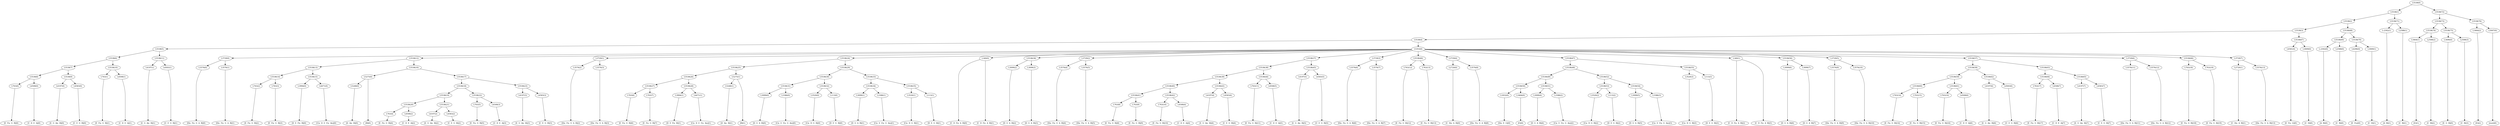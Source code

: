 digraph sample{
"L763(0)"->"[E  Fis  G  B](0)"
"L4508(0)"->"[C  D  E  A](0)"
"L5538(8)"->"L763(0)"
"L5538(8)"->"L4508(0)"
"L4197(0)"->"[E  G  Ais  B](0)"
"L4583(0)"->"[C  E  G  B](0)"
"L5538(9)"->"L4197(0)"
"L5538(9)"->"L4583(0)"
"L5538(7)"->"L5538(8)"
"L5538(7)"->"L5538(9)"
"L763(1)"->"[E  Fis  G  B](1)"
"L4508(1)"->"[C  D  E  A](1)"
"L5538(10)"->"L763(1)"
"L5538(10)"->"L4508(1)"
"L5538(6)"->"L5538(7)"
"L5538(6)"->"L5538(10)"
"L4197(1)"->"[E  G  Ais  B](1)"
"L4583(1)"->"[C  E  G  B](1)"
"L5538(11)"->"L4197(1)"
"L5538(11)"->"L4583(1)"
"L5538(5)"->"L5538(6)"
"L5538(5)"->"L5538(11)"
"L3576(0)"->"[Dis  Fis  G  A  B](0)"
"L3576(1)"->"[Dis  Fis  G  A  B](1)"
"L3729(0)"->"L3576(0)"
"L3729(0)"->"L3576(1)"
"L763(2)"->"[E  Fis  G  B](2)"
"L763(3)"->"[E  Fis  G  B](3)"
"L5538(14)"->"L763(2)"
"L5538(14)"->"L763(3)"
"L3994(0)"->"[D  E  Fis  B](0)"
"L4471(0)"->"[Cis  D  E  Fis  Ais](0)"
"L5538(15)"->"L3994(0)"
"L5538(15)"->"L4471(0)"
"L5538(13)"->"L5538(14)"
"L5538(13)"->"L5538(15)"
"L5248(0)"->"[D  Ais  B](0)"
"L5275(0)"->"L5248(0)"
"L5275(0)"->"[B](0)"
"L763(4)"->"[E  Fis  G  B](4)"
"L4508(2)"->"[C  D  E  A](2)"
"L5538(20)"->"L763(4)"
"L5538(20)"->"L4508(2)"
"L4197(2)"->"[E  G  Ais  B](2)"
"L4583(2)"->"[C  E  G  B](2)"
"L5538(21)"->"L4197(2)"
"L5538(21)"->"L4583(2)"
"L5538(19)"->"L5538(20)"
"L5538(19)"->"L5538(21)"
"L763(5)"->"[E  Fis  G  B](5)"
"L4508(3)"->"[C  D  E  A](3)"
"L5538(22)"->"L763(5)"
"L5538(22)"->"L4508(3)"
"L5538(18)"->"L5538(19)"
"L5538(18)"->"L5538(22)"
"L4197(3)"->"[E  G  Ais  B](3)"
"L4583(3)"->"[C  E  G  B](3)"
"L5538(23)"->"L4197(3)"
"L5538(23)"->"L4583(3)"
"L5538(17)"->"L5538(18)"
"L5538(17)"->"L5538(23)"
"L5538(16)"->"L5275(0)"
"L5538(16)"->"L5538(17)"
"L5538(12)"->"L5538(13)"
"L5538(12)"->"L5538(16)"
"L3576(2)"->"[Dis  Fis  G  A  B](2)"
"L3576(3)"->"[Dis  Fis  G  A  B](3)"
"L3729(1)"->"L3576(2)"
"L3729(1)"->"L3576(3)"
"L763(6)"->"[E  Fis  G  B](6)"
"L763(7)"->"[E  Fis  G  B](7)"
"L5538(27)"->"L763(6)"
"L5538(27)"->"L763(7)"
"L3994(1)"->"[D  E  Fis  B](1)"
"L4471(1)"->"[Cis  D  E  Fis  Ais](1)"
"L5538(28)"->"L3994(1)"
"L5538(28)"->"L4471(1)"
"L5538(26)"->"L5538(27)"
"L5538(26)"->"L5538(28)"
"L5248(1)"->"[D  Ais  B](1)"
"L5275(1)"->"L5248(1)"
"L5275(1)"->"[B](1)"
"L5538(25)"->"L5538(26)"
"L5538(25)"->"L5275(1)"
"L3099(0)"->"[D  G  A  B](0)"
"L3386(0)"->"[Cis  E  Fis  G  Ais](0)"
"L5538(31)"->"L3099(0)"
"L5538(31)"->"L3386(0)"
"L3520(0)"->"[Cis  D  G  B](0)"
"L113(0)"->"[D  E  G  B](0)"
"L5538(32)"->"L3520(0)"
"L5538(32)"->"L113(0)"
"L5538(30)"->"L5538(31)"
"L5538(30)"->"L5538(32)"
"L3099(1)"->"[D  G  A  B](1)"
"L3386(1)"->"[Cis  E  Fis  G  Ais](1)"
"L5538(34)"->"L3099(1)"
"L5538(34)"->"L3386(1)"
"L3520(1)"->"[Cis  D  G  B](1)"
"L113(1)"->"[D  E  G  B](1)"
"L5538(35)"->"L3520(1)"
"L5538(35)"->"L113(1)"
"L5538(33)"->"L5538(34)"
"L5538(33)"->"L5538(35)"
"L5538(29)"->"L5538(30)"
"L5538(29)"->"L5538(33)"
"L5538(24)"->"L5538(25)"
"L5538(24)"->"L5538(29)"
"L340(0)"->"[C  D  Fis  A  B](0)"
"L340(0)"->"[C  D  Fis  A  B](1)"
"L3099(2)"->"[D  G  A  B](2)"
"L3099(3)"->"[D  G  A  B](3)"
"L5538(36)"->"L3099(2)"
"L5538(36)"->"L3099(3)"
"L3576(4)"->"[Dis  Fis  G  A  B](4)"
"L3576(5)"->"[Dis  Fis  G  A  B](5)"
"L3729(2)"->"L3576(4)"
"L3729(2)"->"L3576(5)"
"L763(8)"->"[E  Fis  G  B](8)"
"L763(9)"->"[E  Fis  G  B](9)"
"L5538(41)"->"L763(8)"
"L5538(41)"->"L763(9)"
"L763(10)"->"[E  Fis  G  B](10)"
"L4508(4)"->"[C  D  E  A](4)"
"L5538(42)"->"L763(10)"
"L5538(42)"->"L4508(4)"
"L5538(40)"->"L5538(41)"
"L5538(40)"->"L5538(42)"
"L4197(4)"->"[E  G  Ais  B](4)"
"L4583(4)"->"[C  E  G  B](4)"
"L5538(43)"->"L4197(4)"
"L5538(43)"->"L4583(4)"
"L5538(39)"->"L5538(40)"
"L5538(39)"->"L5538(43)"
"L763(11)"->"[E  Fis  G  B](11)"
"L4508(5)"->"[C  D  E  A](5)"
"L5538(44)"->"L763(11)"
"L5538(44)"->"L4508(5)"
"L5538(38)"->"L5538(39)"
"L5538(38)"->"L5538(44)"
"L4197(5)"->"[E  G  Ais  B](5)"
"L4583(5)"->"[C  E  G  B](5)"
"L5538(45)"->"L4197(5)"
"L5538(45)"->"L4583(5)"
"L5538(37)"->"L5538(38)"
"L5538(37)"->"L5538(45)"
"L3576(6)"->"[Dis  Fis  G  A  B](6)"
"L3576(7)"->"[Dis  Fis  G  A  B](7)"
"L3729(3)"->"L3576(6)"
"L3729(3)"->"L3576(7)"
"L763(12)"->"[E  Fis  G  B](12)"
"L763(13)"->"[E  Fis  G  B](13)"
"L5538(46)"->"L763(12)"
"L5538(46)"->"L763(13)"
"L2720(0)"->"[C  Dis  A  B](0)"
"L3576(8)"->"[Dis  Fis  G  A  B](8)"
"L3729(4)"->"L2720(0)"
"L3729(4)"->"L3576(8)"
"L1832(0)"->"[Dis  E  G](0)"
"L3464(0)"->"[E](0)"
"L5538(50)"->"L1832(0)"
"L5538(50)"->"L3464(0)"
"L3099(4)"->"[D  G  A  B](4)"
"L3386(2)"->"[Cis  E  Fis  G  Ais](2)"
"L5538(51)"->"L3099(4)"
"L5538(51)"->"L3386(2)"
"L5538(49)"->"L5538(50)"
"L5538(49)"->"L5538(51)"
"L3520(2)"->"[Cis  D  G  B](2)"
"L113(2)"->"[D  E  G  B](2)"
"L5538(53)"->"L3520(2)"
"L5538(53)"->"L113(2)"
"L3099(5)"->"[D  G  A  B](5)"
"L3386(3)"->"[Cis  E  Fis  G  Ais](3)"
"L5538(54)"->"L3099(5)"
"L5538(54)"->"L3386(3)"
"L5538(52)"->"L5538(53)"
"L5538(52)"->"L5538(54)"
"L5538(48)"->"L5538(49)"
"L5538(48)"->"L5538(52)"
"L3520(3)"->"[Cis  D  G  B](3)"
"L113(3)"->"[D  E  G  B](3)"
"L5538(55)"->"L3520(3)"
"L5538(55)"->"L113(3)"
"L5538(47)"->"L5538(48)"
"L5538(47)"->"L5538(55)"
"L340(1)"->"[C  D  Fis  A  B](2)"
"L340(1)"->"[C  D  Fis  A  B](3)"
"L3099(6)"->"[D  G  A  B](6)"
"L3099(7)"->"[D  G  A  B](7)"
"L5538(56)"->"L3099(6)"
"L5538(56)"->"L3099(7)"
"L3576(9)"->"[Dis  Fis  G  A  B](9)"
"L3576(10)"->"[Dis  Fis  G  A  B](10)"
"L3729(5)"->"L3576(9)"
"L3729(5)"->"L3576(10)"
"L763(14)"->"[E  Fis  G  B](14)"
"L763(15)"->"[E  Fis  G  B](15)"
"L5538(60)"->"L763(14)"
"L5538(60)"->"L763(15)"
"L763(16)"->"[E  Fis  G  B](16)"
"L4508(6)"->"[C  D  E  A](6)"
"L5538(61)"->"L763(16)"
"L5538(61)"->"L4508(6)"
"L5538(59)"->"L5538(60)"
"L5538(59)"->"L5538(61)"
"L4197(6)"->"[E  G  Ais  B](6)"
"L4583(6)"->"[C  E  G  B](6)"
"L5538(62)"->"L4197(6)"
"L5538(62)"->"L4583(6)"
"L5538(58)"->"L5538(59)"
"L5538(58)"->"L5538(62)"
"L763(17)"->"[E  Fis  G  B](17)"
"L4508(7)"->"[C  D  E  A](7)"
"L5538(64)"->"L763(17)"
"L5538(64)"->"L4508(7)"
"L4197(7)"->"[E  G  Ais  B](7)"
"L4583(7)"->"[C  E  G  B](7)"
"L5538(65)"->"L4197(7)"
"L5538(65)"->"L4583(7)"
"L5538(63)"->"L5538(64)"
"L5538(63)"->"L5538(65)"
"L5538(57)"->"L5538(58)"
"L5538(57)"->"L5538(63)"
"L3576(11)"->"[Dis  Fis  G  A  B](11)"
"L3576(12)"->"[Dis  Fis  G  A  B](12)"
"L3729(6)"->"L3576(11)"
"L3729(6)"->"L3576(12)"
"L763(18)"->"[E  Fis  G  B](18)"
"L763(19)"->"[E  Fis  G  B](19)"
"L5538(66)"->"L763(18)"
"L5538(66)"->"L763(19)"
"L2720(1)"->"[C  Dis  A  B](1)"
"L3576(13)"->"[Dis  Fis  G  A  B](13)"
"L3729(7)"->"L2720(1)"
"L3729(7)"->"L3576(13)"
"L5353(0)"->"L3729(0)"
"L5353(0)"->"L5538(12)"
"L5353(0)"->"L3729(1)"
"L5353(0)"->"L5538(24)"
"L5353(0)"->"L340(0)"
"L5353(0)"->"L5538(36)"
"L5353(0)"->"L3729(2)"
"L5353(0)"->"L5538(37)"
"L5353(0)"->"L3729(3)"
"L5353(0)"->"L5538(46)"
"L5353(0)"->"L3729(4)"
"L5353(0)"->"L5538(47)"
"L5353(0)"->"L340(1)"
"L5353(0)"->"L5538(56)"
"L5353(0)"->"L3729(5)"
"L5353(0)"->"L5538(57)"
"L5353(0)"->"L3729(6)"
"L5353(0)"->"L5538(66)"
"L5353(0)"->"L3729(7)"
"L5538(4)"->"L5538(5)"
"L5538(4)"->"L5353(0)"
"L4581(0)"->"[E  Fis  G](0)"
"L3009(0)"->"[C  D](0)"
"L5538(67)"->"L4581(0)"
"L5538(67)"->"L3009(0)"
"L5538(3)"->"L5538(4)"
"L5538(3)"->"L5538(67)"
"L-2302(0)"->"[A  B](0)"
"L2588(0)"->"[C  B](0)"
"L5538(69)"->"L-2302(0)"
"L5538(69)"->"L2588(0)"
"L4296(0)"->"[E  Fis](0)"
"L3009(1)"->"[C  D](1)"
"L5538(70)"->"L4296(0)"
"L5538(70)"->"L3009(1)"
"L5538(68)"->"L5538(69)"
"L5538(68)"->"L5538(70)"
"L5538(2)"->"L5538(3)"
"L5538(2)"->"L5538(68)"
"L-2302(1)"->"[A  B](1)"
"L2588(1)"->"[C  B](1)"
"L5538(71)"->"L-2302(1)"
"L5538(71)"->"L2588(1)"
"L5538(1)"->"L5538(2)"
"L5538(1)"->"L5538(71)"
"L3464(1)"->"[E](1)"
"L2588(2)"->"[C  B](2)"
"L5538(74)"->"L3464(1)"
"L5538(74)"->"L2588(2)"
"L3496(0)"->"[E  G  B](0)"
"L2588(3)"->"[C  B](3)"
"L5538(75)"->"L3496(0)"
"L5538(75)"->"L2588(3)"
"L5538(73)"->"L5538(74)"
"L5538(73)"->"L5538(75)"
"L3464(2)"->"[E](2)"
"L5007(0)"->"[rest](0)"
"L5538(76)"->"L3464(2)"
"L5538(76)"->"L5007(0)"
"L5538(72)"->"L5538(73)"
"L5538(72)"->"L5538(76)"
"L5538(0)"->"L5538(1)"
"L5538(0)"->"L5538(72)"
{rank = min; "L5538(0)"}
{rank = same; "L5538(1)"; "L5538(72)";}
{rank = same; "L5538(2)"; "L5538(71)"; "L5538(73)"; "L5538(76)";}
{rank = same; "L5538(3)"; "L5538(68)"; "L-2302(1)"; "L2588(1)"; "L5538(74)"; "L5538(75)"; "L3464(2)"; "L5007(0)";}
{rank = same; "L5538(4)"; "L5538(67)"; "L5538(69)"; "L5538(70)"; "L3464(1)"; "L2588(2)"; "L3496(0)"; "L2588(3)";}
{rank = same; "L5538(5)"; "L5353(0)"; "L4581(0)"; "L3009(0)"; "L-2302(0)"; "L2588(0)"; "L4296(0)"; "L3009(1)";}
{rank = same; "L5538(6)"; "L5538(11)"; "L3729(0)"; "L5538(12)"; "L3729(1)"; "L5538(24)"; "L340(0)"; "L5538(36)"; "L3729(2)"; "L5538(37)"; "L3729(3)"; "L5538(46)"; "L3729(4)"; "L5538(47)"; "L340(1)"; "L5538(56)"; "L3729(5)"; "L5538(57)"; "L3729(6)"; "L5538(66)"; "L3729(7)";}
{rank = same; "L5538(7)"; "L5538(10)"; "L4197(1)"; "L4583(1)"; "L3576(0)"; "L3576(1)"; "L5538(13)"; "L5538(16)"; "L3576(2)"; "L3576(3)"; "L5538(25)"; "L5538(29)"; "L3099(2)"; "L3099(3)"; "L3576(4)"; "L3576(5)"; "L5538(38)"; "L5538(45)"; "L3576(6)"; "L3576(7)"; "L763(12)"; "L763(13)"; "L2720(0)"; "L3576(8)"; "L5538(48)"; "L5538(55)"; "L3099(6)"; "L3099(7)"; "L3576(9)"; "L3576(10)"; "L5538(58)"; "L5538(63)"; "L3576(11)"; "L3576(12)"; "L763(18)"; "L763(19)"; "L2720(1)"; "L3576(13)";}
{rank = same; "L5538(8)"; "L5538(9)"; "L763(1)"; "L4508(1)"; "L5538(14)"; "L5538(15)"; "L5275(0)"; "L5538(17)"; "L5538(26)"; "L5275(1)"; "L5538(30)"; "L5538(33)"; "L5538(39)"; "L5538(44)"; "L4197(5)"; "L4583(5)"; "L5538(49)"; "L5538(52)"; "L3520(3)"; "L113(3)"; "L5538(59)"; "L5538(62)"; "L5538(64)"; "L5538(65)";}
{rank = same; "L763(0)"; "L4508(0)"; "L4197(0)"; "L4583(0)"; "L763(2)"; "L763(3)"; "L3994(0)"; "L4471(0)"; "L5248(0)"; "L5538(18)"; "L5538(23)"; "L5538(27)"; "L5538(28)"; "L5248(1)"; "L5538(31)"; "L5538(32)"; "L5538(34)"; "L5538(35)"; "L5538(40)"; "L5538(43)"; "L763(11)"; "L4508(5)"; "L5538(50)"; "L5538(51)"; "L5538(53)"; "L5538(54)"; "L5538(60)"; "L5538(61)"; "L4197(6)"; "L4583(6)"; "L763(17)"; "L4508(7)"; "L4197(7)"; "L4583(7)";}
{rank = same; "L5538(19)"; "L5538(22)"; "L4197(3)"; "L4583(3)"; "L763(6)"; "L763(7)"; "L3994(1)"; "L4471(1)"; "L3099(0)"; "L3386(0)"; "L3520(0)"; "L113(0)"; "L3099(1)"; "L3386(1)"; "L3520(1)"; "L113(1)"; "L5538(41)"; "L5538(42)"; "L4197(4)"; "L4583(4)"; "L1832(0)"; "L3464(0)"; "L3099(4)"; "L3386(2)"; "L3520(2)"; "L113(2)"; "L3099(5)"; "L3386(3)"; "L763(14)"; "L763(15)"; "L763(16)"; "L4508(6)";}
{rank = same; "L5538(20)"; "L5538(21)"; "L763(5)"; "L4508(3)"; "L763(8)"; "L763(9)"; "L763(10)"; "L4508(4)";}
{rank = same; "L763(4)"; "L4508(2)"; "L4197(2)"; "L4583(2)";}
{rank = max; "[A  B](0)"; "[A  B](1)"; "[B](0)"; "[B](1)"; "[C  B](0)"; "[C  B](1)"; "[C  B](2)"; "[C  B](3)"; "[C  D  E  A](0)"; "[C  D  E  A](1)"; "[C  D  E  A](2)"; "[C  D  E  A](3)"; "[C  D  E  A](4)"; "[C  D  E  A](5)"; "[C  D  E  A](6)"; "[C  D  E  A](7)"; "[C  D  Fis  A  B](0)"; "[C  D  Fis  A  B](1)"; "[C  D  Fis  A  B](2)"; "[C  D  Fis  A  B](3)"; "[C  D](0)"; "[C  D](1)"; "[C  Dis  A  B](0)"; "[C  Dis  A  B](1)"; "[C  E  G  B](0)"; "[C  E  G  B](1)"; "[C  E  G  B](2)"; "[C  E  G  B](3)"; "[C  E  G  B](4)"; "[C  E  G  B](5)"; "[C  E  G  B](6)"; "[C  E  G  B](7)"; "[Cis  D  E  Fis  Ais](0)"; "[Cis  D  E  Fis  Ais](1)"; "[Cis  D  G  B](0)"; "[Cis  D  G  B](1)"; "[Cis  D  G  B](2)"; "[Cis  D  G  B](3)"; "[Cis  E  Fis  G  Ais](0)"; "[Cis  E  Fis  G  Ais](1)"; "[Cis  E  Fis  G  Ais](2)"; "[Cis  E  Fis  G  Ais](3)"; "[D  Ais  B](0)"; "[D  Ais  B](1)"; "[D  E  Fis  B](0)"; "[D  E  Fis  B](1)"; "[D  E  G  B](0)"; "[D  E  G  B](1)"; "[D  E  G  B](2)"; "[D  E  G  B](3)"; "[D  G  A  B](0)"; "[D  G  A  B](1)"; "[D  G  A  B](2)"; "[D  G  A  B](3)"; "[D  G  A  B](4)"; "[D  G  A  B](5)"; "[D  G  A  B](6)"; "[D  G  A  B](7)"; "[Dis  E  G](0)"; "[Dis  Fis  G  A  B](0)"; "[Dis  Fis  G  A  B](1)"; "[Dis  Fis  G  A  B](10)"; "[Dis  Fis  G  A  B](11)"; "[Dis  Fis  G  A  B](12)"; "[Dis  Fis  G  A  B](13)"; "[Dis  Fis  G  A  B](2)"; "[Dis  Fis  G  A  B](3)"; "[Dis  Fis  G  A  B](4)"; "[Dis  Fis  G  A  B](5)"; "[Dis  Fis  G  A  B](6)"; "[Dis  Fis  G  A  B](7)"; "[Dis  Fis  G  A  B](8)"; "[Dis  Fis  G  A  B](9)"; "[E  Fis  G  B](0)"; "[E  Fis  G  B](1)"; "[E  Fis  G  B](10)"; "[E  Fis  G  B](11)"; "[E  Fis  G  B](12)"; "[E  Fis  G  B](13)"; "[E  Fis  G  B](14)"; "[E  Fis  G  B](15)"; "[E  Fis  G  B](16)"; "[E  Fis  G  B](17)"; "[E  Fis  G  B](18)"; "[E  Fis  G  B](19)"; "[E  Fis  G  B](2)"; "[E  Fis  G  B](3)"; "[E  Fis  G  B](4)"; "[E  Fis  G  B](5)"; "[E  Fis  G  B](6)"; "[E  Fis  G  B](7)"; "[E  Fis  G  B](8)"; "[E  Fis  G  B](9)"; "[E  Fis  G](0)"; "[E  Fis](0)"; "[E  G  Ais  B](0)"; "[E  G  Ais  B](1)"; "[E  G  Ais  B](2)"; "[E  G  Ais  B](3)"; "[E  G  Ais  B](4)"; "[E  G  Ais  B](5)"; "[E  G  Ais  B](6)"; "[E  G  Ais  B](7)"; "[E  G  B](0)"; "[E](0)"; "[E](1)"; "[E](2)"; "[rest](0)";}
}